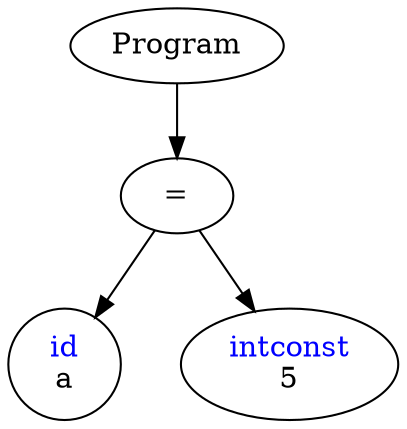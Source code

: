 digraph G
{
    nodesep = 0.4;
    ranksep = 0.5;
	NODE139694058570920[label=<Program>];
	NODE139694058540056[label=<=>];
	NODE139694058570920->NODE139694058540056
	NODE139694058540616[label=<<font color = "blue">id</font><br/>a>];
	NODE139694058540056->NODE139694058540616
	NODE139694058538824[label=<<font color = "blue">intconst</font><br/>5>];
	NODE139694058540056->NODE139694058538824
}